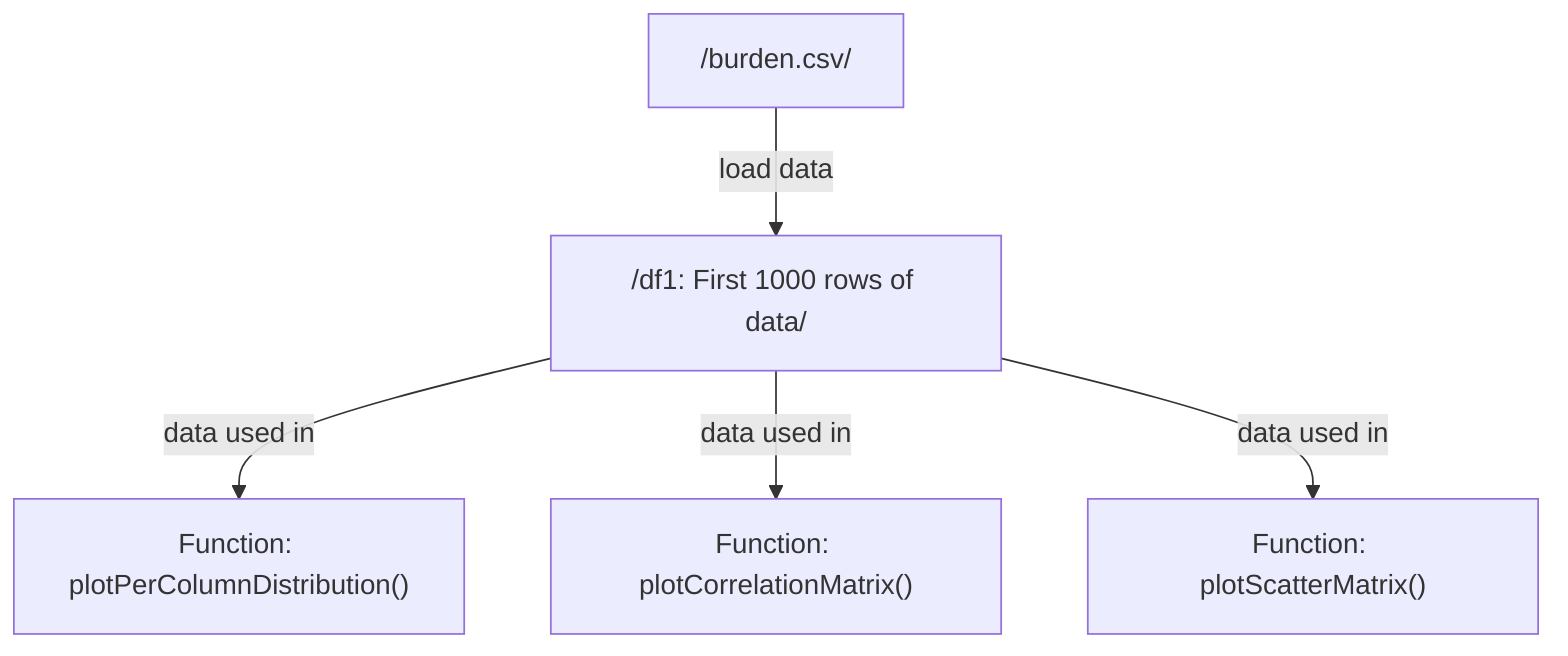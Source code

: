 flowchart TD
    source_burden["/burden.csv/"] -->|load data| df1_loaded["/df1: First 1000 rows of data/"]
    
    %% df1 is used for analysis and visualization
    df1_loaded --> |data used in| plotPerColumnDistribution["Function: plotPerColumnDistribution()"]
    df1_loaded --> |data used in| plotCorrelationMatrix["Function: plotCorrelationMatrix()"]
    df1_loaded --> |data used in| plotScatterMatrix["Function: plotScatterMatrix()"]

    %% Comments
    %% source_burden: Represents the original data source CSV file
    %% df1_loaded: DataFrame created from loading the CSV file, limited to first 1000 rows
    %% plotPerColumnDistribution: Function used to plot distribution of each column in df1
    %% plotCorrelationMatrix: Function used to create correlation matrix using df1
    %% plotScatterMatrix: Function used for scatter matrix plotting with df1